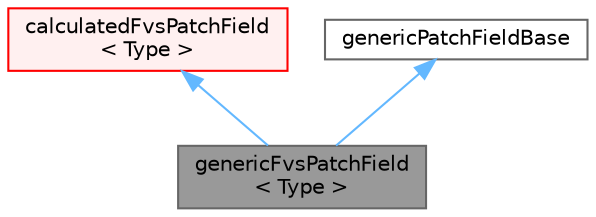 digraph "genericFvsPatchField&lt; Type &gt;"
{
 // LATEX_PDF_SIZE
  bgcolor="transparent";
  edge [fontname=Helvetica,fontsize=10,labelfontname=Helvetica,labelfontsize=10];
  node [fontname=Helvetica,fontsize=10,shape=box,height=0.2,width=0.4];
  Node1 [id="Node000001",label="genericFvsPatchField\l\< Type \>",height=0.2,width=0.4,color="gray40", fillcolor="grey60", style="filled", fontcolor="black",tooltip="This boundary condition provides a generic version of the calculated condition, useful as a fallback ..."];
  Node2 -> Node1 [id="edge1_Node000001_Node000002",dir="back",color="steelblue1",style="solid",tooltip=" "];
  Node2 [id="Node000002",label="calculatedFvsPatchField\l\< Type \>",height=0.2,width=0.4,color="red", fillcolor="#FFF0F0", style="filled",URL="$classFoam_1_1calculatedFvsPatchField.html",tooltip="Foam::calculatedFvsPatchField."];
  Node12 -> Node1 [id="edge2_Node000001_Node000012",dir="back",color="steelblue1",style="solid",tooltip=" "];
  Node12 [id="Node000012",label="genericPatchFieldBase",height=0.2,width=0.4,color="gray40", fillcolor="white", style="filled",URL="$classFoam_1_1genericPatchFieldBase.html",tooltip="Generic infrastructure for reading/writing unknown patch types."];
}
